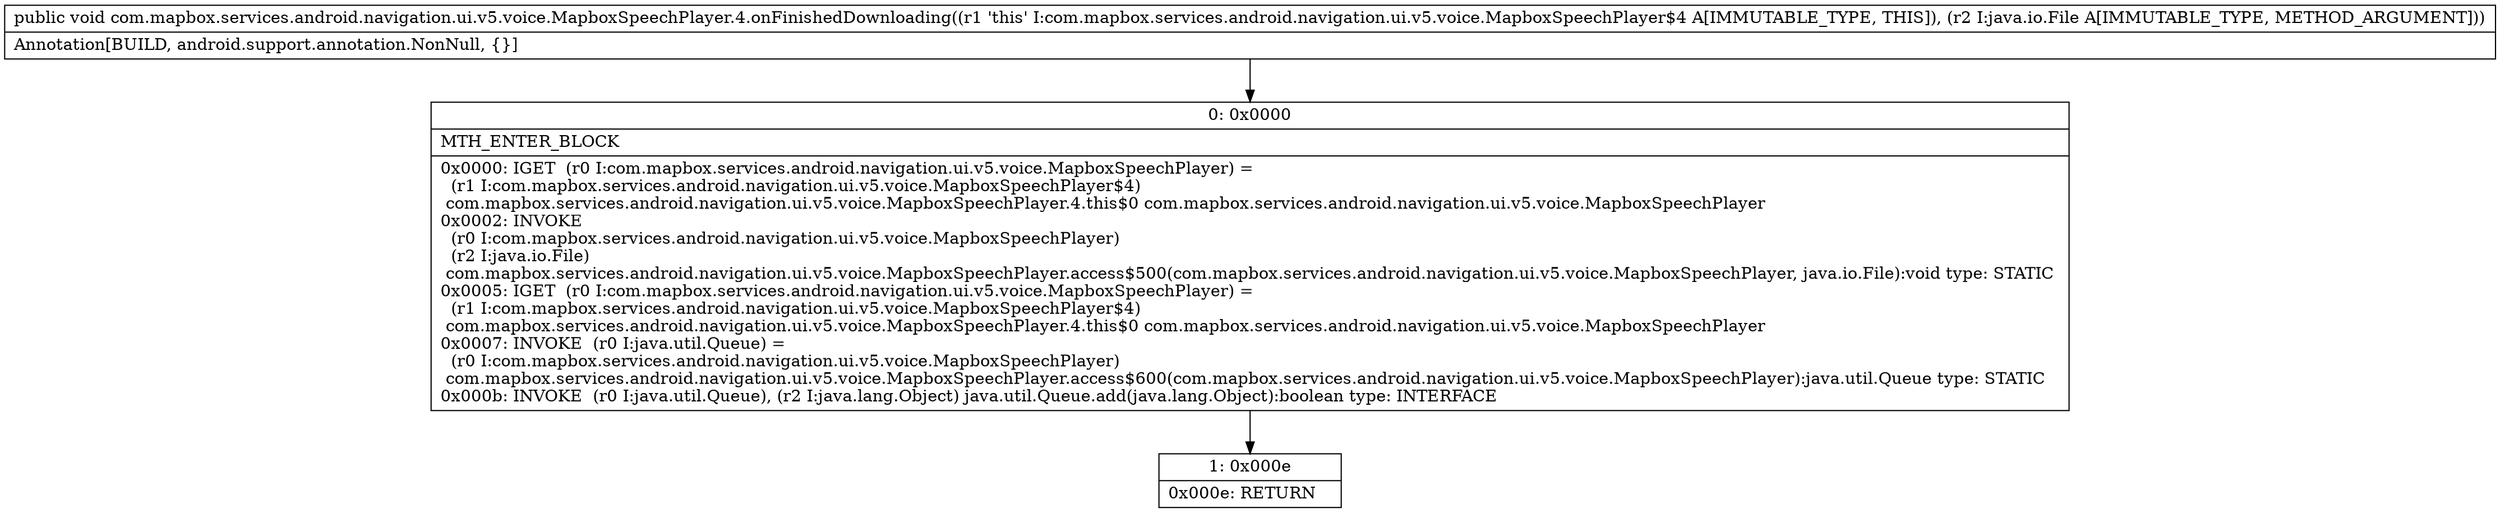 digraph "CFG forcom.mapbox.services.android.navigation.ui.v5.voice.MapboxSpeechPlayer.4.onFinishedDownloading(Ljava\/io\/File;)V" {
Node_0 [shape=record,label="{0\:\ 0x0000|MTH_ENTER_BLOCK\l|0x0000: IGET  (r0 I:com.mapbox.services.android.navigation.ui.v5.voice.MapboxSpeechPlayer) = \l  (r1 I:com.mapbox.services.android.navigation.ui.v5.voice.MapboxSpeechPlayer$4)\l com.mapbox.services.android.navigation.ui.v5.voice.MapboxSpeechPlayer.4.this$0 com.mapbox.services.android.navigation.ui.v5.voice.MapboxSpeechPlayer \l0x0002: INVOKE  \l  (r0 I:com.mapbox.services.android.navigation.ui.v5.voice.MapboxSpeechPlayer)\l  (r2 I:java.io.File)\l com.mapbox.services.android.navigation.ui.v5.voice.MapboxSpeechPlayer.access$500(com.mapbox.services.android.navigation.ui.v5.voice.MapboxSpeechPlayer, java.io.File):void type: STATIC \l0x0005: IGET  (r0 I:com.mapbox.services.android.navigation.ui.v5.voice.MapboxSpeechPlayer) = \l  (r1 I:com.mapbox.services.android.navigation.ui.v5.voice.MapboxSpeechPlayer$4)\l com.mapbox.services.android.navigation.ui.v5.voice.MapboxSpeechPlayer.4.this$0 com.mapbox.services.android.navigation.ui.v5.voice.MapboxSpeechPlayer \l0x0007: INVOKE  (r0 I:java.util.Queue) = \l  (r0 I:com.mapbox.services.android.navigation.ui.v5.voice.MapboxSpeechPlayer)\l com.mapbox.services.android.navigation.ui.v5.voice.MapboxSpeechPlayer.access$600(com.mapbox.services.android.navigation.ui.v5.voice.MapboxSpeechPlayer):java.util.Queue type: STATIC \l0x000b: INVOKE  (r0 I:java.util.Queue), (r2 I:java.lang.Object) java.util.Queue.add(java.lang.Object):boolean type: INTERFACE \l}"];
Node_1 [shape=record,label="{1\:\ 0x000e|0x000e: RETURN   \l}"];
MethodNode[shape=record,label="{public void com.mapbox.services.android.navigation.ui.v5.voice.MapboxSpeechPlayer.4.onFinishedDownloading((r1 'this' I:com.mapbox.services.android.navigation.ui.v5.voice.MapboxSpeechPlayer$4 A[IMMUTABLE_TYPE, THIS]), (r2 I:java.io.File A[IMMUTABLE_TYPE, METHOD_ARGUMENT]))  | Annotation[BUILD, android.support.annotation.NonNull, \{\}]\l}"];
MethodNode -> Node_0;
Node_0 -> Node_1;
}

